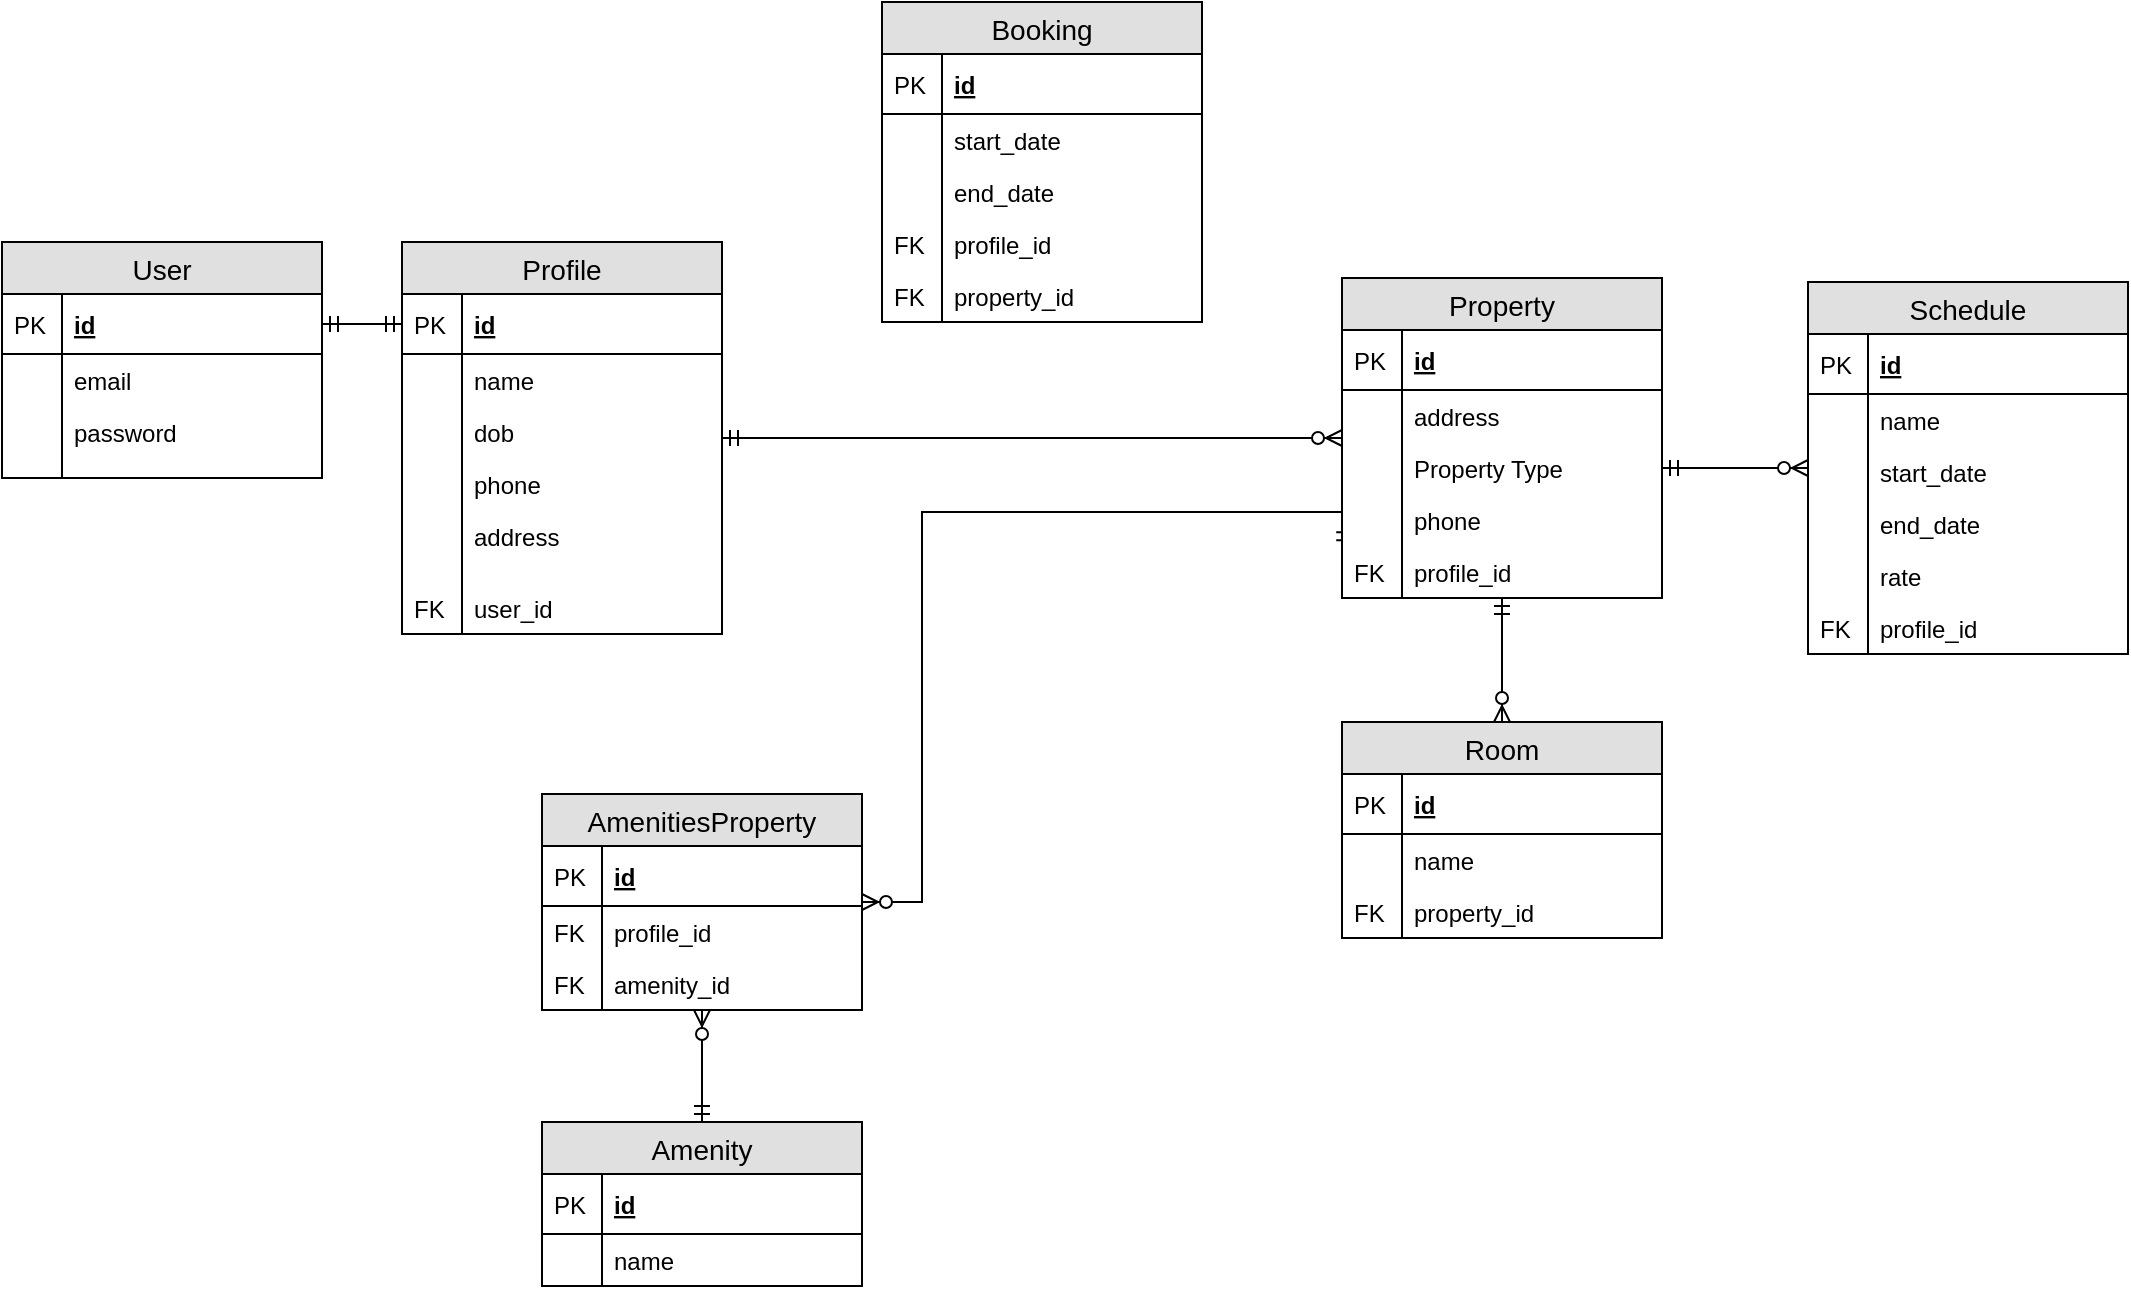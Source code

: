 <mxfile version="12.6.5" type="github">
  <diagram id="C5RBs43oDa-KdzZeNtuy" name="Page-1">
    <mxGraphModel dx="801" dy="483" grid="1" gridSize="10" guides="1" tooltips="1" connect="1" arrows="1" fold="1" page="1" pageScale="1" pageWidth="827" pageHeight="1169" math="0" shadow="0">
      <root>
        <mxCell id="WIyWlLk6GJQsqaUBKTNV-0"/>
        <mxCell id="WIyWlLk6GJQsqaUBKTNV-1" parent="WIyWlLk6GJQsqaUBKTNV-0"/>
        <mxCell id="jiIdjgE5yJWBijh_GqS3-66" style="edgeStyle=orthogonalEdgeStyle;rounded=0;orthogonalLoop=1;jettySize=auto;html=1;entryX=0;entryY=0.5;entryDx=0;entryDy=0;exitX=1;exitY=0.5;exitDx=0;exitDy=0;endArrow=ERmandOne;endFill=0;startArrow=ERmandOne;startFill=0;" parent="WIyWlLk6GJQsqaUBKTNV-1" source="jiIdjgE5yJWBijh_GqS3-6" target="jiIdjgE5yJWBijh_GqS3-17" edge="1">
          <mxGeometry relative="1" as="geometry">
            <mxPoint x="390" y="210" as="targetPoint"/>
          </mxGeometry>
        </mxCell>
        <mxCell id="jiIdjgE5yJWBijh_GqS3-5" value="User" style="swimlane;fontStyle=0;childLayout=stackLayout;horizontal=1;startSize=26;fillColor=#e0e0e0;horizontalStack=0;resizeParent=1;resizeParentMax=0;resizeLast=0;collapsible=1;marginBottom=0;swimlaneFillColor=#ffffff;align=center;fontSize=14;" parent="WIyWlLk6GJQsqaUBKTNV-1" vertex="1">
          <mxGeometry x="150" y="140" width="160" height="118" as="geometry"/>
        </mxCell>
        <mxCell id="jiIdjgE5yJWBijh_GqS3-6" value="id" style="shape=partialRectangle;top=0;left=0;right=0;bottom=1;align=left;verticalAlign=middle;fillColor=none;spacingLeft=34;spacingRight=4;overflow=hidden;rotatable=0;points=[[0,0.5],[1,0.5]];portConstraint=eastwest;dropTarget=0;fontStyle=5;fontSize=12;" parent="jiIdjgE5yJWBijh_GqS3-5" vertex="1">
          <mxGeometry y="26" width="160" height="30" as="geometry"/>
        </mxCell>
        <mxCell id="jiIdjgE5yJWBijh_GqS3-7" value="PK" style="shape=partialRectangle;top=0;left=0;bottom=0;fillColor=none;align=left;verticalAlign=middle;spacingLeft=4;spacingRight=4;overflow=hidden;rotatable=0;points=[];portConstraint=eastwest;part=1;fontSize=12;" parent="jiIdjgE5yJWBijh_GqS3-6" vertex="1" connectable="0">
          <mxGeometry width="30" height="30" as="geometry"/>
        </mxCell>
        <mxCell id="jiIdjgE5yJWBijh_GqS3-8" value="email" style="shape=partialRectangle;top=0;left=0;right=0;bottom=0;align=left;verticalAlign=top;fillColor=none;spacingLeft=34;spacingRight=4;overflow=hidden;rotatable=0;points=[[0,0.5],[1,0.5]];portConstraint=eastwest;dropTarget=0;fontSize=12;" parent="jiIdjgE5yJWBijh_GqS3-5" vertex="1">
          <mxGeometry y="56" width="160" height="26" as="geometry"/>
        </mxCell>
        <mxCell id="jiIdjgE5yJWBijh_GqS3-9" value="" style="shape=partialRectangle;top=0;left=0;bottom=0;fillColor=none;align=left;verticalAlign=top;spacingLeft=4;spacingRight=4;overflow=hidden;rotatable=0;points=[];portConstraint=eastwest;part=1;fontSize=12;" parent="jiIdjgE5yJWBijh_GqS3-8" vertex="1" connectable="0">
          <mxGeometry width="30" height="26" as="geometry"/>
        </mxCell>
        <mxCell id="jiIdjgE5yJWBijh_GqS3-10" value="password" style="shape=partialRectangle;top=0;left=0;right=0;bottom=0;align=left;verticalAlign=top;fillColor=none;spacingLeft=34;spacingRight=4;overflow=hidden;rotatable=0;points=[[0,0.5],[1,0.5]];portConstraint=eastwest;dropTarget=0;fontSize=12;" parent="jiIdjgE5yJWBijh_GqS3-5" vertex="1">
          <mxGeometry y="82" width="160" height="26" as="geometry"/>
        </mxCell>
        <mxCell id="jiIdjgE5yJWBijh_GqS3-11" value="" style="shape=partialRectangle;top=0;left=0;bottom=0;fillColor=none;align=left;verticalAlign=top;spacingLeft=4;spacingRight=4;overflow=hidden;rotatable=0;points=[];portConstraint=eastwest;part=1;fontSize=12;" parent="jiIdjgE5yJWBijh_GqS3-10" vertex="1" connectable="0">
          <mxGeometry width="30" height="26" as="geometry"/>
        </mxCell>
        <mxCell id="jiIdjgE5yJWBijh_GqS3-14" value="" style="shape=partialRectangle;top=0;left=0;right=0;bottom=0;align=left;verticalAlign=top;fillColor=none;spacingLeft=34;spacingRight=4;overflow=hidden;rotatable=0;points=[[0,0.5],[1,0.5]];portConstraint=eastwest;dropTarget=0;fontSize=12;" parent="jiIdjgE5yJWBijh_GqS3-5" vertex="1">
          <mxGeometry y="108" width="160" height="10" as="geometry"/>
        </mxCell>
        <mxCell id="jiIdjgE5yJWBijh_GqS3-15" value="" style="shape=partialRectangle;top=0;left=0;bottom=0;fillColor=none;align=left;verticalAlign=top;spacingLeft=4;spacingRight=4;overflow=hidden;rotatable=0;points=[];portConstraint=eastwest;part=1;fontSize=12;" parent="jiIdjgE5yJWBijh_GqS3-14" vertex="1" connectable="0">
          <mxGeometry width="30" height="10" as="geometry"/>
        </mxCell>
        <mxCell id="e-rCDU7-2tgsD-Hm22mC-21" value="" style="edgeStyle=orthogonalEdgeStyle;rounded=0;orthogonalLoop=1;jettySize=auto;html=1;startArrow=ERmandOne;startFill=0;endArrow=ERzeroToMany;endFill=1;" edge="1" parent="WIyWlLk6GJQsqaUBKTNV-1" source="jiIdjgE5yJWBijh_GqS3-16" target="e-rCDU7-2tgsD-Hm22mC-4">
          <mxGeometry relative="1" as="geometry"/>
        </mxCell>
        <mxCell id="jiIdjgE5yJWBijh_GqS3-16" value="Profile" style="swimlane;fontStyle=0;childLayout=stackLayout;horizontal=1;startSize=26;fillColor=#e0e0e0;horizontalStack=0;resizeParent=1;resizeParentMax=0;resizeLast=0;collapsible=1;marginBottom=0;swimlaneFillColor=#ffffff;align=center;fontSize=14;" parent="WIyWlLk6GJQsqaUBKTNV-1" vertex="1">
          <mxGeometry x="350" y="140" width="160" height="196" as="geometry"/>
        </mxCell>
        <mxCell id="jiIdjgE5yJWBijh_GqS3-17" value="id" style="shape=partialRectangle;top=0;left=0;right=0;bottom=1;align=left;verticalAlign=middle;fillColor=none;spacingLeft=34;spacingRight=4;overflow=hidden;rotatable=0;points=[[0,0.5],[1,0.5]];portConstraint=eastwest;dropTarget=0;fontStyle=5;fontSize=12;" parent="jiIdjgE5yJWBijh_GqS3-16" vertex="1">
          <mxGeometry y="26" width="160" height="30" as="geometry"/>
        </mxCell>
        <mxCell id="jiIdjgE5yJWBijh_GqS3-18" value="PK" style="shape=partialRectangle;top=0;left=0;bottom=0;fillColor=none;align=left;verticalAlign=middle;spacingLeft=4;spacingRight=4;overflow=hidden;rotatable=0;points=[];portConstraint=eastwest;part=1;fontSize=12;" parent="jiIdjgE5yJWBijh_GqS3-17" vertex="1" connectable="0">
          <mxGeometry width="30" height="30" as="geometry"/>
        </mxCell>
        <mxCell id="jiIdjgE5yJWBijh_GqS3-19" value="name" style="shape=partialRectangle;top=0;left=0;right=0;bottom=0;align=left;verticalAlign=top;fillColor=none;spacingLeft=34;spacingRight=4;overflow=hidden;rotatable=0;points=[[0,0.5],[1,0.5]];portConstraint=eastwest;dropTarget=0;fontSize=12;" parent="jiIdjgE5yJWBijh_GqS3-16" vertex="1">
          <mxGeometry y="56" width="160" height="26" as="geometry"/>
        </mxCell>
        <mxCell id="jiIdjgE5yJWBijh_GqS3-20" value="" style="shape=partialRectangle;top=0;left=0;bottom=0;fillColor=none;align=left;verticalAlign=top;spacingLeft=4;spacingRight=4;overflow=hidden;rotatable=0;points=[];portConstraint=eastwest;part=1;fontSize=12;" parent="jiIdjgE5yJWBijh_GqS3-19" vertex="1" connectable="0">
          <mxGeometry width="30" height="26" as="geometry"/>
        </mxCell>
        <mxCell id="jiIdjgE5yJWBijh_GqS3-21" value="dob" style="shape=partialRectangle;top=0;left=0;right=0;bottom=0;align=left;verticalAlign=top;fillColor=none;spacingLeft=34;spacingRight=4;overflow=hidden;rotatable=0;points=[[0,0.5],[1,0.5]];portConstraint=eastwest;dropTarget=0;fontSize=12;" parent="jiIdjgE5yJWBijh_GqS3-16" vertex="1">
          <mxGeometry y="82" width="160" height="26" as="geometry"/>
        </mxCell>
        <mxCell id="jiIdjgE5yJWBijh_GqS3-22" value="" style="shape=partialRectangle;top=0;left=0;bottom=0;fillColor=none;align=left;verticalAlign=top;spacingLeft=4;spacingRight=4;overflow=hidden;rotatable=0;points=[];portConstraint=eastwest;part=1;fontSize=12;" parent="jiIdjgE5yJWBijh_GqS3-21" vertex="1" connectable="0">
          <mxGeometry width="30" height="26" as="geometry"/>
        </mxCell>
        <mxCell id="jiIdjgE5yJWBijh_GqS3-23" value="phone" style="shape=partialRectangle;top=0;left=0;right=0;bottom=0;align=left;verticalAlign=top;fillColor=none;spacingLeft=34;spacingRight=4;overflow=hidden;rotatable=0;points=[[0,0.5],[1,0.5]];portConstraint=eastwest;dropTarget=0;fontSize=12;" parent="jiIdjgE5yJWBijh_GqS3-16" vertex="1">
          <mxGeometry y="108" width="160" height="26" as="geometry"/>
        </mxCell>
        <mxCell id="jiIdjgE5yJWBijh_GqS3-24" value="" style="shape=partialRectangle;top=0;left=0;bottom=0;fillColor=none;align=left;verticalAlign=top;spacingLeft=4;spacingRight=4;overflow=hidden;rotatable=0;points=[];portConstraint=eastwest;part=1;fontSize=12;" parent="jiIdjgE5yJWBijh_GqS3-23" vertex="1" connectable="0">
          <mxGeometry width="30" height="26" as="geometry"/>
        </mxCell>
        <mxCell id="jiIdjgE5yJWBijh_GqS3-38" value="address" style="shape=partialRectangle;top=0;left=0;right=0;bottom=0;align=left;verticalAlign=top;fillColor=none;spacingLeft=34;spacingRight=4;overflow=hidden;rotatable=0;points=[[0,0.5],[1,0.5]];portConstraint=eastwest;dropTarget=0;fontSize=12;" parent="jiIdjgE5yJWBijh_GqS3-16" vertex="1">
          <mxGeometry y="134" width="160" height="26" as="geometry"/>
        </mxCell>
        <mxCell id="jiIdjgE5yJWBijh_GqS3-39" value="" style="shape=partialRectangle;top=0;left=0;bottom=0;fillColor=none;align=left;verticalAlign=top;spacingLeft=4;spacingRight=4;overflow=hidden;rotatable=0;points=[];portConstraint=eastwest;part=1;fontSize=12;" parent="jiIdjgE5yJWBijh_GqS3-38" vertex="1" connectable="0">
          <mxGeometry width="30" height="26" as="geometry"/>
        </mxCell>
        <mxCell id="jiIdjgE5yJWBijh_GqS3-25" value="" style="shape=partialRectangle;top=0;left=0;right=0;bottom=0;align=left;verticalAlign=top;fillColor=none;spacingLeft=34;spacingRight=4;overflow=hidden;rotatable=0;points=[[0,0.5],[1,0.5]];portConstraint=eastwest;dropTarget=0;fontSize=12;" parent="jiIdjgE5yJWBijh_GqS3-16" vertex="1">
          <mxGeometry y="160" width="160" height="10" as="geometry"/>
        </mxCell>
        <mxCell id="jiIdjgE5yJWBijh_GqS3-26" value="" style="shape=partialRectangle;top=0;left=0;bottom=0;fillColor=none;align=left;verticalAlign=top;spacingLeft=4;spacingRight=4;overflow=hidden;rotatable=0;points=[];portConstraint=eastwest;part=1;fontSize=12;" parent="jiIdjgE5yJWBijh_GqS3-25" vertex="1" connectable="0">
          <mxGeometry width="30" height="10" as="geometry"/>
        </mxCell>
        <mxCell id="e-rCDU7-2tgsD-Hm22mC-0" value="user_id" style="shape=partialRectangle;top=0;left=0;right=0;bottom=0;align=left;verticalAlign=top;fillColor=none;spacingLeft=34;spacingRight=4;overflow=hidden;rotatable=0;points=[[0,0.5],[1,0.5]];portConstraint=eastwest;dropTarget=0;fontSize=12;" vertex="1" parent="jiIdjgE5yJWBijh_GqS3-16">
          <mxGeometry y="170" width="160" height="26" as="geometry"/>
        </mxCell>
        <mxCell id="e-rCDU7-2tgsD-Hm22mC-1" value="FK" style="shape=partialRectangle;top=0;left=0;bottom=0;fillColor=none;align=left;verticalAlign=top;spacingLeft=4;spacingRight=4;overflow=hidden;rotatable=0;points=[];portConstraint=eastwest;part=1;fontSize=12;" vertex="1" connectable="0" parent="e-rCDU7-2tgsD-Hm22mC-0">
          <mxGeometry width="30" height="26" as="geometry"/>
        </mxCell>
        <mxCell id="e-rCDU7-2tgsD-Hm22mC-87" style="edgeStyle=orthogonalEdgeStyle;rounded=0;orthogonalLoop=1;jettySize=auto;html=1;entryX=1;entryY=0.5;entryDx=0;entryDy=0;startArrow=ERzeroToMany;startFill=1;endArrow=ERmandOne;endFill=0;" edge="1" parent="WIyWlLk6GJQsqaUBKTNV-1" source="e-rCDU7-2tgsD-Hm22mC-70" target="e-rCDU7-2tgsD-Hm22mC-9">
          <mxGeometry relative="1" as="geometry"/>
        </mxCell>
        <mxCell id="e-rCDU7-2tgsD-Hm22mC-70" value="Schedule" style="swimlane;fontStyle=0;childLayout=stackLayout;horizontal=1;startSize=26;fillColor=#e0e0e0;horizontalStack=0;resizeParent=1;resizeParentMax=0;resizeLast=0;collapsible=1;marginBottom=0;swimlaneFillColor=#ffffff;align=center;fontSize=14;" vertex="1" parent="WIyWlLk6GJQsqaUBKTNV-1">
          <mxGeometry x="1053" y="160" width="160" height="186" as="geometry"/>
        </mxCell>
        <mxCell id="e-rCDU7-2tgsD-Hm22mC-71" value="id" style="shape=partialRectangle;top=0;left=0;right=0;bottom=1;align=left;verticalAlign=middle;fillColor=none;spacingLeft=34;spacingRight=4;overflow=hidden;rotatable=0;points=[[0,0.5],[1,0.5]];portConstraint=eastwest;dropTarget=0;fontStyle=5;fontSize=12;" vertex="1" parent="e-rCDU7-2tgsD-Hm22mC-70">
          <mxGeometry y="26" width="160" height="30" as="geometry"/>
        </mxCell>
        <mxCell id="e-rCDU7-2tgsD-Hm22mC-72" value="PK" style="shape=partialRectangle;top=0;left=0;bottom=0;fillColor=none;align=left;verticalAlign=middle;spacingLeft=4;spacingRight=4;overflow=hidden;rotatable=0;points=[];portConstraint=eastwest;part=1;fontSize=12;" vertex="1" connectable="0" parent="e-rCDU7-2tgsD-Hm22mC-71">
          <mxGeometry width="30" height="30" as="geometry"/>
        </mxCell>
        <mxCell id="e-rCDU7-2tgsD-Hm22mC-73" value="name" style="shape=partialRectangle;top=0;left=0;right=0;bottom=0;align=left;verticalAlign=top;fillColor=none;spacingLeft=34;spacingRight=4;overflow=hidden;rotatable=0;points=[[0,0.5],[1,0.5]];portConstraint=eastwest;dropTarget=0;fontSize=12;" vertex="1" parent="e-rCDU7-2tgsD-Hm22mC-70">
          <mxGeometry y="56" width="160" height="26" as="geometry"/>
        </mxCell>
        <mxCell id="e-rCDU7-2tgsD-Hm22mC-74" value="" style="shape=partialRectangle;top=0;left=0;bottom=0;fillColor=none;align=left;verticalAlign=top;spacingLeft=4;spacingRight=4;overflow=hidden;rotatable=0;points=[];portConstraint=eastwest;part=1;fontSize=12;" vertex="1" connectable="0" parent="e-rCDU7-2tgsD-Hm22mC-73">
          <mxGeometry width="30" height="26" as="geometry"/>
        </mxCell>
        <mxCell id="e-rCDU7-2tgsD-Hm22mC-75" value="start_date" style="shape=partialRectangle;top=0;left=0;right=0;bottom=0;align=left;verticalAlign=top;fillColor=none;spacingLeft=34;spacingRight=4;overflow=hidden;rotatable=0;points=[[0,0.5],[1,0.5]];portConstraint=eastwest;dropTarget=0;fontSize=12;" vertex="1" parent="e-rCDU7-2tgsD-Hm22mC-70">
          <mxGeometry y="82" width="160" height="26" as="geometry"/>
        </mxCell>
        <mxCell id="e-rCDU7-2tgsD-Hm22mC-76" value="" style="shape=partialRectangle;top=0;left=0;bottom=0;fillColor=none;align=left;verticalAlign=top;spacingLeft=4;spacingRight=4;overflow=hidden;rotatable=0;points=[];portConstraint=eastwest;part=1;fontSize=12;" vertex="1" connectable="0" parent="e-rCDU7-2tgsD-Hm22mC-75">
          <mxGeometry width="30" height="26" as="geometry"/>
        </mxCell>
        <mxCell id="e-rCDU7-2tgsD-Hm22mC-77" value="end_date" style="shape=partialRectangle;top=0;left=0;right=0;bottom=0;align=left;verticalAlign=top;fillColor=none;spacingLeft=34;spacingRight=4;overflow=hidden;rotatable=0;points=[[0,0.5],[1,0.5]];portConstraint=eastwest;dropTarget=0;fontSize=12;" vertex="1" parent="e-rCDU7-2tgsD-Hm22mC-70">
          <mxGeometry y="108" width="160" height="26" as="geometry"/>
        </mxCell>
        <mxCell id="e-rCDU7-2tgsD-Hm22mC-78" value="" style="shape=partialRectangle;top=0;left=0;bottom=0;fillColor=none;align=left;verticalAlign=top;spacingLeft=4;spacingRight=4;overflow=hidden;rotatable=0;points=[];portConstraint=eastwest;part=1;fontSize=12;" vertex="1" connectable="0" parent="e-rCDU7-2tgsD-Hm22mC-77">
          <mxGeometry width="30" height="26" as="geometry"/>
        </mxCell>
        <mxCell id="e-rCDU7-2tgsD-Hm22mC-79" value="rate" style="shape=partialRectangle;top=0;left=0;right=0;bottom=0;align=left;verticalAlign=top;fillColor=none;spacingLeft=34;spacingRight=4;overflow=hidden;rotatable=0;points=[[0,0.5],[1,0.5]];portConstraint=eastwest;dropTarget=0;fontSize=12;" vertex="1" parent="e-rCDU7-2tgsD-Hm22mC-70">
          <mxGeometry y="134" width="160" height="26" as="geometry"/>
        </mxCell>
        <mxCell id="e-rCDU7-2tgsD-Hm22mC-80" value="" style="shape=partialRectangle;top=0;left=0;bottom=0;fillColor=none;align=left;verticalAlign=top;spacingLeft=4;spacingRight=4;overflow=hidden;rotatable=0;points=[];portConstraint=eastwest;part=1;fontSize=12;" vertex="1" connectable="0" parent="e-rCDU7-2tgsD-Hm22mC-79">
          <mxGeometry width="30" height="26" as="geometry"/>
        </mxCell>
        <mxCell id="e-rCDU7-2tgsD-Hm22mC-83" value="profile_id" style="shape=partialRectangle;top=0;left=0;right=0;bottom=0;align=left;verticalAlign=top;fillColor=none;spacingLeft=34;spacingRight=4;overflow=hidden;rotatable=0;points=[[0,0.5],[1,0.5]];portConstraint=eastwest;dropTarget=0;fontSize=12;" vertex="1" parent="e-rCDU7-2tgsD-Hm22mC-70">
          <mxGeometry y="160" width="160" height="26" as="geometry"/>
        </mxCell>
        <mxCell id="e-rCDU7-2tgsD-Hm22mC-84" value="FK" style="shape=partialRectangle;top=0;left=0;bottom=0;fillColor=none;align=left;verticalAlign=top;spacingLeft=4;spacingRight=4;overflow=hidden;rotatable=0;points=[];portConstraint=eastwest;part=1;fontSize=12;" vertex="1" connectable="0" parent="e-rCDU7-2tgsD-Hm22mC-83">
          <mxGeometry width="30" height="26" as="geometry"/>
        </mxCell>
        <mxCell id="e-rCDU7-2tgsD-Hm22mC-65" value="" style="edgeStyle=orthogonalEdgeStyle;rounded=0;orthogonalLoop=1;jettySize=auto;html=1;startArrow=ERzeroToMany;startFill=1;endArrow=ERmandOne;endFill=0;" edge="1" parent="WIyWlLk6GJQsqaUBKTNV-1" source="e-rCDU7-2tgsD-Hm22mC-34" target="e-rCDU7-2tgsD-Hm22mC-50">
          <mxGeometry relative="1" as="geometry"/>
        </mxCell>
        <mxCell id="e-rCDU7-2tgsD-Hm22mC-86" style="edgeStyle=orthogonalEdgeStyle;rounded=0;orthogonalLoop=1;jettySize=auto;html=1;entryX=0.007;entryY=0.042;entryDx=0;entryDy=0;entryPerimeter=0;startArrow=ERzeroToMany;startFill=1;endArrow=ERmandOne;endFill=0;" edge="1" parent="WIyWlLk6GJQsqaUBKTNV-1" source="e-rCDU7-2tgsD-Hm22mC-34" target="e-rCDU7-2tgsD-Hm22mC-19">
          <mxGeometry relative="1" as="geometry">
            <Array as="points">
              <mxPoint x="610" y="470"/>
              <mxPoint x="610" y="275"/>
            </Array>
          </mxGeometry>
        </mxCell>
        <mxCell id="e-rCDU7-2tgsD-Hm22mC-34" value="AmenitiesProperty" style="swimlane;fontStyle=0;childLayout=stackLayout;horizontal=1;startSize=26;fillColor=#e0e0e0;horizontalStack=0;resizeParent=1;resizeParentMax=0;resizeLast=0;collapsible=1;marginBottom=0;swimlaneFillColor=#ffffff;align=center;fontSize=14;" vertex="1" parent="WIyWlLk6GJQsqaUBKTNV-1">
          <mxGeometry x="420" y="416" width="160" height="108" as="geometry"/>
        </mxCell>
        <mxCell id="e-rCDU7-2tgsD-Hm22mC-35" value="id" style="shape=partialRectangle;top=0;left=0;right=0;bottom=1;align=left;verticalAlign=middle;fillColor=none;spacingLeft=34;spacingRight=4;overflow=hidden;rotatable=0;points=[[0,0.5],[1,0.5]];portConstraint=eastwest;dropTarget=0;fontStyle=5;fontSize=12;" vertex="1" parent="e-rCDU7-2tgsD-Hm22mC-34">
          <mxGeometry y="26" width="160" height="30" as="geometry"/>
        </mxCell>
        <mxCell id="e-rCDU7-2tgsD-Hm22mC-36" value="PK" style="shape=partialRectangle;top=0;left=0;bottom=0;fillColor=none;align=left;verticalAlign=middle;spacingLeft=4;spacingRight=4;overflow=hidden;rotatable=0;points=[];portConstraint=eastwest;part=1;fontSize=12;" vertex="1" connectable="0" parent="e-rCDU7-2tgsD-Hm22mC-35">
          <mxGeometry width="30" height="30" as="geometry"/>
        </mxCell>
        <mxCell id="e-rCDU7-2tgsD-Hm22mC-47" value="profile_id" style="shape=partialRectangle;top=0;left=0;right=0;bottom=0;align=left;verticalAlign=top;fillColor=none;spacingLeft=34;spacingRight=4;overflow=hidden;rotatable=0;points=[[0,0.5],[1,0.5]];portConstraint=eastwest;dropTarget=0;fontSize=12;" vertex="1" parent="e-rCDU7-2tgsD-Hm22mC-34">
          <mxGeometry y="56" width="160" height="26" as="geometry"/>
        </mxCell>
        <mxCell id="e-rCDU7-2tgsD-Hm22mC-48" value="FK" style="shape=partialRectangle;top=0;left=0;bottom=0;fillColor=none;align=left;verticalAlign=top;spacingLeft=4;spacingRight=4;overflow=hidden;rotatable=0;points=[];portConstraint=eastwest;part=1;fontSize=12;" vertex="1" connectable="0" parent="e-rCDU7-2tgsD-Hm22mC-47">
          <mxGeometry width="30" height="26" as="geometry"/>
        </mxCell>
        <mxCell id="e-rCDU7-2tgsD-Hm22mC-66" value="amenity_id" style="shape=partialRectangle;top=0;left=0;right=0;bottom=0;align=left;verticalAlign=top;fillColor=none;spacingLeft=34;spacingRight=4;overflow=hidden;rotatable=0;points=[[0,0.5],[1,0.5]];portConstraint=eastwest;dropTarget=0;fontSize=12;" vertex="1" parent="e-rCDU7-2tgsD-Hm22mC-34">
          <mxGeometry y="82" width="160" height="26" as="geometry"/>
        </mxCell>
        <mxCell id="e-rCDU7-2tgsD-Hm22mC-67" value="FK" style="shape=partialRectangle;top=0;left=0;bottom=0;fillColor=none;align=left;verticalAlign=top;spacingLeft=4;spacingRight=4;overflow=hidden;rotatable=0;points=[];portConstraint=eastwest;part=1;fontSize=12;" vertex="1" connectable="0" parent="e-rCDU7-2tgsD-Hm22mC-66">
          <mxGeometry width="30" height="26" as="geometry"/>
        </mxCell>
        <mxCell id="e-rCDU7-2tgsD-Hm22mC-50" value="Amenity" style="swimlane;fontStyle=0;childLayout=stackLayout;horizontal=1;startSize=26;fillColor=#e0e0e0;horizontalStack=0;resizeParent=1;resizeParentMax=0;resizeLast=0;collapsible=1;marginBottom=0;swimlaneFillColor=#ffffff;align=center;fontSize=14;" vertex="1" parent="WIyWlLk6GJQsqaUBKTNV-1">
          <mxGeometry x="420" y="580" width="160" height="82" as="geometry"/>
        </mxCell>
        <mxCell id="e-rCDU7-2tgsD-Hm22mC-51" value="id" style="shape=partialRectangle;top=0;left=0;right=0;bottom=1;align=left;verticalAlign=middle;fillColor=none;spacingLeft=34;spacingRight=4;overflow=hidden;rotatable=0;points=[[0,0.5],[1,0.5]];portConstraint=eastwest;dropTarget=0;fontStyle=5;fontSize=12;" vertex="1" parent="e-rCDU7-2tgsD-Hm22mC-50">
          <mxGeometry y="26" width="160" height="30" as="geometry"/>
        </mxCell>
        <mxCell id="e-rCDU7-2tgsD-Hm22mC-52" value="PK" style="shape=partialRectangle;top=0;left=0;bottom=0;fillColor=none;align=left;verticalAlign=middle;spacingLeft=4;spacingRight=4;overflow=hidden;rotatable=0;points=[];portConstraint=eastwest;part=1;fontSize=12;" vertex="1" connectable="0" parent="e-rCDU7-2tgsD-Hm22mC-51">
          <mxGeometry width="30" height="30" as="geometry"/>
        </mxCell>
        <mxCell id="e-rCDU7-2tgsD-Hm22mC-53" value="name" style="shape=partialRectangle;top=0;left=0;right=0;bottom=0;align=left;verticalAlign=top;fillColor=none;spacingLeft=34;spacingRight=4;overflow=hidden;rotatable=0;points=[[0,0.5],[1,0.5]];portConstraint=eastwest;dropTarget=0;fontSize=12;" vertex="1" parent="e-rCDU7-2tgsD-Hm22mC-50">
          <mxGeometry y="56" width="160" height="26" as="geometry"/>
        </mxCell>
        <mxCell id="e-rCDU7-2tgsD-Hm22mC-54" value="" style="shape=partialRectangle;top=0;left=0;bottom=0;fillColor=none;align=left;verticalAlign=top;spacingLeft=4;spacingRight=4;overflow=hidden;rotatable=0;points=[];portConstraint=eastwest;part=1;fontSize=12;" vertex="1" connectable="0" parent="e-rCDU7-2tgsD-Hm22mC-53">
          <mxGeometry width="30" height="26" as="geometry"/>
        </mxCell>
        <mxCell id="e-rCDU7-2tgsD-Hm22mC-33" value="" style="edgeStyle=orthogonalEdgeStyle;rounded=0;orthogonalLoop=1;jettySize=auto;html=1;startArrow=ERmandOne;startFill=0;endArrow=ERzeroToMany;endFill=1;" edge="1" parent="WIyWlLk6GJQsqaUBKTNV-1" source="e-rCDU7-2tgsD-Hm22mC-4" target="e-rCDU7-2tgsD-Hm22mC-22">
          <mxGeometry relative="1" as="geometry"/>
        </mxCell>
        <mxCell id="e-rCDU7-2tgsD-Hm22mC-4" value="Property" style="swimlane;fontStyle=0;childLayout=stackLayout;horizontal=1;startSize=26;fillColor=#e0e0e0;horizontalStack=0;resizeParent=1;resizeParentMax=0;resizeLast=0;collapsible=1;marginBottom=0;swimlaneFillColor=#ffffff;align=center;fontSize=14;" vertex="1" parent="WIyWlLk6GJQsqaUBKTNV-1">
          <mxGeometry x="820" y="158" width="160" height="160" as="geometry"/>
        </mxCell>
        <mxCell id="e-rCDU7-2tgsD-Hm22mC-5" value="id" style="shape=partialRectangle;top=0;left=0;right=0;bottom=1;align=left;verticalAlign=middle;fillColor=none;spacingLeft=34;spacingRight=4;overflow=hidden;rotatable=0;points=[[0,0.5],[1,0.5]];portConstraint=eastwest;dropTarget=0;fontStyle=5;fontSize=12;" vertex="1" parent="e-rCDU7-2tgsD-Hm22mC-4">
          <mxGeometry y="26" width="160" height="30" as="geometry"/>
        </mxCell>
        <mxCell id="e-rCDU7-2tgsD-Hm22mC-6" value="PK" style="shape=partialRectangle;top=0;left=0;bottom=0;fillColor=none;align=left;verticalAlign=middle;spacingLeft=4;spacingRight=4;overflow=hidden;rotatable=0;points=[];portConstraint=eastwest;part=1;fontSize=12;" vertex="1" connectable="0" parent="e-rCDU7-2tgsD-Hm22mC-5">
          <mxGeometry width="30" height="30" as="geometry"/>
        </mxCell>
        <mxCell id="e-rCDU7-2tgsD-Hm22mC-7" value="address" style="shape=partialRectangle;top=0;left=0;right=0;bottom=0;align=left;verticalAlign=top;fillColor=none;spacingLeft=34;spacingRight=4;overflow=hidden;rotatable=0;points=[[0,0.5],[1,0.5]];portConstraint=eastwest;dropTarget=0;fontSize=12;" vertex="1" parent="e-rCDU7-2tgsD-Hm22mC-4">
          <mxGeometry y="56" width="160" height="26" as="geometry"/>
        </mxCell>
        <mxCell id="e-rCDU7-2tgsD-Hm22mC-8" value="" style="shape=partialRectangle;top=0;left=0;bottom=0;fillColor=none;align=left;verticalAlign=top;spacingLeft=4;spacingRight=4;overflow=hidden;rotatable=0;points=[];portConstraint=eastwest;part=1;fontSize=12;" vertex="1" connectable="0" parent="e-rCDU7-2tgsD-Hm22mC-7">
          <mxGeometry width="30" height="26" as="geometry"/>
        </mxCell>
        <mxCell id="e-rCDU7-2tgsD-Hm22mC-9" value="Property Type" style="shape=partialRectangle;top=0;left=0;right=0;bottom=0;align=left;verticalAlign=top;fillColor=none;spacingLeft=34;spacingRight=4;overflow=hidden;rotatable=0;points=[[0,0.5],[1,0.5]];portConstraint=eastwest;dropTarget=0;fontSize=12;" vertex="1" parent="e-rCDU7-2tgsD-Hm22mC-4">
          <mxGeometry y="82" width="160" height="26" as="geometry"/>
        </mxCell>
        <mxCell id="e-rCDU7-2tgsD-Hm22mC-10" value="" style="shape=partialRectangle;top=0;left=0;bottom=0;fillColor=none;align=left;verticalAlign=top;spacingLeft=4;spacingRight=4;overflow=hidden;rotatable=0;points=[];portConstraint=eastwest;part=1;fontSize=12;" vertex="1" connectable="0" parent="e-rCDU7-2tgsD-Hm22mC-9">
          <mxGeometry width="30" height="26" as="geometry"/>
        </mxCell>
        <mxCell id="e-rCDU7-2tgsD-Hm22mC-11" value="phone" style="shape=partialRectangle;top=0;left=0;right=0;bottom=0;align=left;verticalAlign=top;fillColor=none;spacingLeft=34;spacingRight=4;overflow=hidden;rotatable=0;points=[[0,0.5],[1,0.5]];portConstraint=eastwest;dropTarget=0;fontSize=12;" vertex="1" parent="e-rCDU7-2tgsD-Hm22mC-4">
          <mxGeometry y="108" width="160" height="26" as="geometry"/>
        </mxCell>
        <mxCell id="e-rCDU7-2tgsD-Hm22mC-12" value="" style="shape=partialRectangle;top=0;left=0;bottom=0;fillColor=none;align=left;verticalAlign=top;spacingLeft=4;spacingRight=4;overflow=hidden;rotatable=0;points=[];portConstraint=eastwest;part=1;fontSize=12;" vertex="1" connectable="0" parent="e-rCDU7-2tgsD-Hm22mC-11">
          <mxGeometry width="30" height="26" as="geometry"/>
        </mxCell>
        <mxCell id="e-rCDU7-2tgsD-Hm22mC-19" value="profile_id" style="shape=partialRectangle;top=0;left=0;right=0;bottom=0;align=left;verticalAlign=top;fillColor=none;spacingLeft=34;spacingRight=4;overflow=hidden;rotatable=0;points=[[0,0.5],[1,0.5]];portConstraint=eastwest;dropTarget=0;fontSize=12;" vertex="1" parent="e-rCDU7-2tgsD-Hm22mC-4">
          <mxGeometry y="134" width="160" height="26" as="geometry"/>
        </mxCell>
        <mxCell id="e-rCDU7-2tgsD-Hm22mC-20" value="FK" style="shape=partialRectangle;top=0;left=0;bottom=0;fillColor=none;align=left;verticalAlign=top;spacingLeft=4;spacingRight=4;overflow=hidden;rotatable=0;points=[];portConstraint=eastwest;part=1;fontSize=12;" vertex="1" connectable="0" parent="e-rCDU7-2tgsD-Hm22mC-19">
          <mxGeometry width="30" height="26" as="geometry"/>
        </mxCell>
        <mxCell id="e-rCDU7-2tgsD-Hm22mC-22" value="Room" style="swimlane;fontStyle=0;childLayout=stackLayout;horizontal=1;startSize=26;fillColor=#e0e0e0;horizontalStack=0;resizeParent=1;resizeParentMax=0;resizeLast=0;collapsible=1;marginBottom=0;swimlaneFillColor=#ffffff;align=center;fontSize=14;" vertex="1" parent="WIyWlLk6GJQsqaUBKTNV-1">
          <mxGeometry x="820" y="380" width="160" height="108" as="geometry"/>
        </mxCell>
        <mxCell id="e-rCDU7-2tgsD-Hm22mC-23" value="id" style="shape=partialRectangle;top=0;left=0;right=0;bottom=1;align=left;verticalAlign=middle;fillColor=none;spacingLeft=34;spacingRight=4;overflow=hidden;rotatable=0;points=[[0,0.5],[1,0.5]];portConstraint=eastwest;dropTarget=0;fontStyle=5;fontSize=12;" vertex="1" parent="e-rCDU7-2tgsD-Hm22mC-22">
          <mxGeometry y="26" width="160" height="30" as="geometry"/>
        </mxCell>
        <mxCell id="e-rCDU7-2tgsD-Hm22mC-24" value="PK" style="shape=partialRectangle;top=0;left=0;bottom=0;fillColor=none;align=left;verticalAlign=middle;spacingLeft=4;spacingRight=4;overflow=hidden;rotatable=0;points=[];portConstraint=eastwest;part=1;fontSize=12;" vertex="1" connectable="0" parent="e-rCDU7-2tgsD-Hm22mC-23">
          <mxGeometry width="30" height="30" as="geometry"/>
        </mxCell>
        <mxCell id="e-rCDU7-2tgsD-Hm22mC-25" value="name" style="shape=partialRectangle;top=0;left=0;right=0;bottom=0;align=left;verticalAlign=top;fillColor=none;spacingLeft=34;spacingRight=4;overflow=hidden;rotatable=0;points=[[0,0.5],[1,0.5]];portConstraint=eastwest;dropTarget=0;fontSize=12;" vertex="1" parent="e-rCDU7-2tgsD-Hm22mC-22">
          <mxGeometry y="56" width="160" height="26" as="geometry"/>
        </mxCell>
        <mxCell id="e-rCDU7-2tgsD-Hm22mC-26" value="" style="shape=partialRectangle;top=0;left=0;bottom=0;fillColor=none;align=left;verticalAlign=top;spacingLeft=4;spacingRight=4;overflow=hidden;rotatable=0;points=[];portConstraint=eastwest;part=1;fontSize=12;" vertex="1" connectable="0" parent="e-rCDU7-2tgsD-Hm22mC-25">
          <mxGeometry width="30" height="26" as="geometry"/>
        </mxCell>
        <mxCell id="e-rCDU7-2tgsD-Hm22mC-31" value="property_id" style="shape=partialRectangle;top=0;left=0;right=0;bottom=0;align=left;verticalAlign=top;fillColor=none;spacingLeft=34;spacingRight=4;overflow=hidden;rotatable=0;points=[[0,0.5],[1,0.5]];portConstraint=eastwest;dropTarget=0;fontSize=12;" vertex="1" parent="e-rCDU7-2tgsD-Hm22mC-22">
          <mxGeometry y="82" width="160" height="26" as="geometry"/>
        </mxCell>
        <mxCell id="e-rCDU7-2tgsD-Hm22mC-32" value="FK" style="shape=partialRectangle;top=0;left=0;bottom=0;fillColor=none;align=left;verticalAlign=top;spacingLeft=4;spacingRight=4;overflow=hidden;rotatable=0;points=[];portConstraint=eastwest;part=1;fontSize=12;" vertex="1" connectable="0" parent="e-rCDU7-2tgsD-Hm22mC-31">
          <mxGeometry width="30" height="26" as="geometry"/>
        </mxCell>
        <mxCell id="e-rCDU7-2tgsD-Hm22mC-88" value="Booking" style="swimlane;fontStyle=0;childLayout=stackLayout;horizontal=1;startSize=26;fillColor=#e0e0e0;horizontalStack=0;resizeParent=1;resizeParentMax=0;resizeLast=0;collapsible=1;marginBottom=0;swimlaneFillColor=#ffffff;align=center;fontSize=14;" vertex="1" parent="WIyWlLk6GJQsqaUBKTNV-1">
          <mxGeometry x="590" y="20" width="160" height="160" as="geometry"/>
        </mxCell>
        <mxCell id="e-rCDU7-2tgsD-Hm22mC-89" value="id" style="shape=partialRectangle;top=0;left=0;right=0;bottom=1;align=left;verticalAlign=middle;fillColor=none;spacingLeft=34;spacingRight=4;overflow=hidden;rotatable=0;points=[[0,0.5],[1,0.5]];portConstraint=eastwest;dropTarget=0;fontStyle=5;fontSize=12;" vertex="1" parent="e-rCDU7-2tgsD-Hm22mC-88">
          <mxGeometry y="26" width="160" height="30" as="geometry"/>
        </mxCell>
        <mxCell id="e-rCDU7-2tgsD-Hm22mC-90" value="PK" style="shape=partialRectangle;top=0;left=0;bottom=0;fillColor=none;align=left;verticalAlign=middle;spacingLeft=4;spacingRight=4;overflow=hidden;rotatable=0;points=[];portConstraint=eastwest;part=1;fontSize=12;" vertex="1" connectable="0" parent="e-rCDU7-2tgsD-Hm22mC-89">
          <mxGeometry width="30" height="30" as="geometry"/>
        </mxCell>
        <mxCell id="e-rCDU7-2tgsD-Hm22mC-93" value="start_date" style="shape=partialRectangle;top=0;left=0;right=0;bottom=0;align=left;verticalAlign=top;fillColor=none;spacingLeft=34;spacingRight=4;overflow=hidden;rotatable=0;points=[[0,0.5],[1,0.5]];portConstraint=eastwest;dropTarget=0;fontSize=12;" vertex="1" parent="e-rCDU7-2tgsD-Hm22mC-88">
          <mxGeometry y="56" width="160" height="26" as="geometry"/>
        </mxCell>
        <mxCell id="e-rCDU7-2tgsD-Hm22mC-94" value="" style="shape=partialRectangle;top=0;left=0;bottom=0;fillColor=none;align=left;verticalAlign=top;spacingLeft=4;spacingRight=4;overflow=hidden;rotatable=0;points=[];portConstraint=eastwest;part=1;fontSize=12;" vertex="1" connectable="0" parent="e-rCDU7-2tgsD-Hm22mC-93">
          <mxGeometry width="30" height="26" as="geometry"/>
        </mxCell>
        <mxCell id="e-rCDU7-2tgsD-Hm22mC-95" value="end_date" style="shape=partialRectangle;top=0;left=0;right=0;bottom=0;align=left;verticalAlign=top;fillColor=none;spacingLeft=34;spacingRight=4;overflow=hidden;rotatable=0;points=[[0,0.5],[1,0.5]];portConstraint=eastwest;dropTarget=0;fontSize=12;" vertex="1" parent="e-rCDU7-2tgsD-Hm22mC-88">
          <mxGeometry y="82" width="160" height="26" as="geometry"/>
        </mxCell>
        <mxCell id="e-rCDU7-2tgsD-Hm22mC-96" value="" style="shape=partialRectangle;top=0;left=0;bottom=0;fillColor=none;align=left;verticalAlign=top;spacingLeft=4;spacingRight=4;overflow=hidden;rotatable=0;points=[];portConstraint=eastwest;part=1;fontSize=12;" vertex="1" connectable="0" parent="e-rCDU7-2tgsD-Hm22mC-95">
          <mxGeometry width="30" height="26" as="geometry"/>
        </mxCell>
        <mxCell id="e-rCDU7-2tgsD-Hm22mC-99" value="profile_id" style="shape=partialRectangle;top=0;left=0;right=0;bottom=0;align=left;verticalAlign=top;fillColor=none;spacingLeft=34;spacingRight=4;overflow=hidden;rotatable=0;points=[[0,0.5],[1,0.5]];portConstraint=eastwest;dropTarget=0;fontSize=12;" vertex="1" parent="e-rCDU7-2tgsD-Hm22mC-88">
          <mxGeometry y="108" width="160" height="26" as="geometry"/>
        </mxCell>
        <mxCell id="e-rCDU7-2tgsD-Hm22mC-100" value="FK" style="shape=partialRectangle;top=0;left=0;bottom=0;fillColor=none;align=left;verticalAlign=top;spacingLeft=4;spacingRight=4;overflow=hidden;rotatable=0;points=[];portConstraint=eastwest;part=1;fontSize=12;" vertex="1" connectable="0" parent="e-rCDU7-2tgsD-Hm22mC-99">
          <mxGeometry width="30" height="26" as="geometry"/>
        </mxCell>
        <mxCell id="e-rCDU7-2tgsD-Hm22mC-101" value="property_id" style="shape=partialRectangle;top=0;left=0;right=0;bottom=0;align=left;verticalAlign=top;fillColor=none;spacingLeft=34;spacingRight=4;overflow=hidden;rotatable=0;points=[[0,0.5],[1,0.5]];portConstraint=eastwest;dropTarget=0;fontSize=12;" vertex="1" parent="e-rCDU7-2tgsD-Hm22mC-88">
          <mxGeometry y="134" width="160" height="26" as="geometry"/>
        </mxCell>
        <mxCell id="e-rCDU7-2tgsD-Hm22mC-102" value="FK" style="shape=partialRectangle;top=0;left=0;bottom=0;fillColor=none;align=left;verticalAlign=top;spacingLeft=4;spacingRight=4;overflow=hidden;rotatable=0;points=[];portConstraint=eastwest;part=1;fontSize=12;" vertex="1" connectable="0" parent="e-rCDU7-2tgsD-Hm22mC-101">
          <mxGeometry width="30" height="26" as="geometry"/>
        </mxCell>
      </root>
    </mxGraphModel>
  </diagram>
</mxfile>
